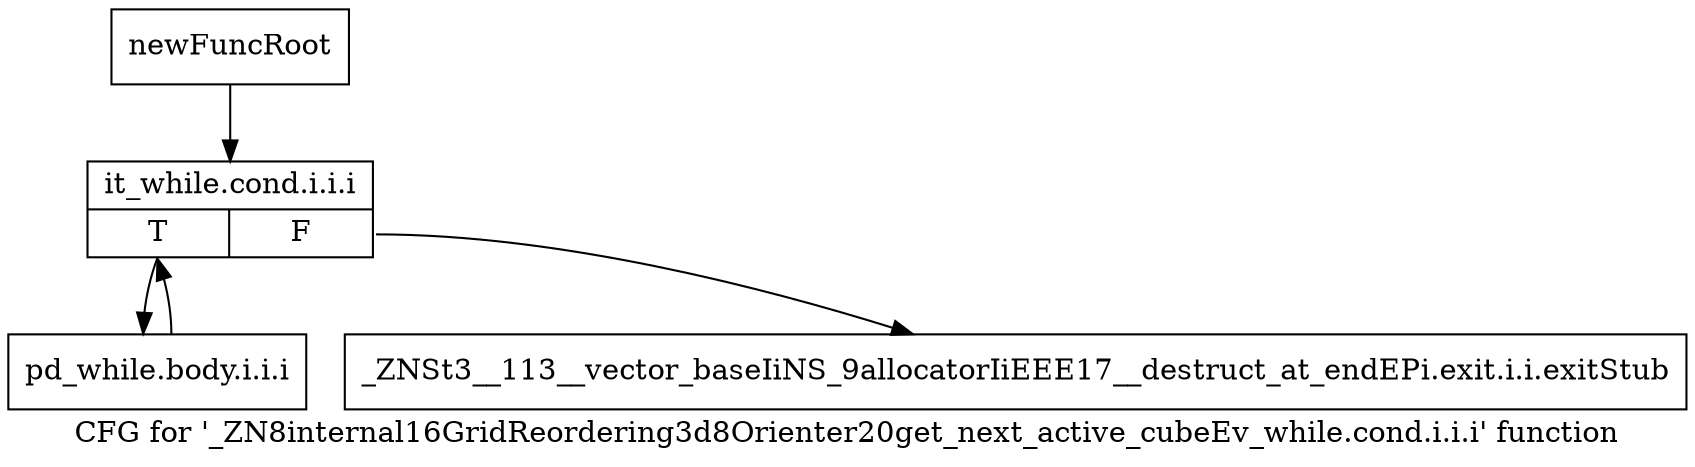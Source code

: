 digraph "CFG for '_ZN8internal16GridReordering3d8Orienter20get_next_active_cubeEv_while.cond.i.i.i' function" {
	label="CFG for '_ZN8internal16GridReordering3d8Orienter20get_next_active_cubeEv_while.cond.i.i.i' function";

	Node0x94223f0 [shape=record,label="{newFuncRoot}"];
	Node0x94223f0 -> Node0x9422490;
	Node0x9422440 [shape=record,label="{_ZNSt3__113__vector_baseIiNS_9allocatorIiEEE17__destruct_at_endEPi.exit.i.i.exitStub}"];
	Node0x9422490 [shape=record,label="{it_while.cond.i.i.i|{<s0>T|<s1>F}}"];
	Node0x9422490:s0 -> Node0x94224e0;
	Node0x9422490:s1 -> Node0x9422440;
	Node0x94224e0 [shape=record,label="{pd_while.body.i.i.i}"];
	Node0x94224e0 -> Node0x9422490;
}
